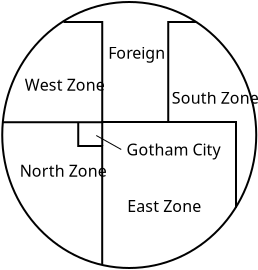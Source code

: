 <?xml version="1.0" encoding="UTF-8"?>
<dia:diagram xmlns:dia="http://www.lysator.liu.se/~alla/dia/">
  <dia:layer name="Fons" visible="true">
    <dia:object type="Standard - Ellipse" version="0" id="O0">
      <dia:attribute name="obj_pos">
        <dia:point val="6.15,2.5"/>
      </dia:attribute>
      <dia:attribute name="obj_bb">
        <dia:rectangle val="6.1,2.45;18.9,15.85"/>
      </dia:attribute>
      <dia:attribute name="elem_corner">
        <dia:point val="6.15,2.5"/>
      </dia:attribute>
      <dia:attribute name="elem_width">
        <dia:real val="12.7"/>
      </dia:attribute>
      <dia:attribute name="elem_height">
        <dia:real val="13.3"/>
      </dia:attribute>
    </dia:object>
    <dia:object type="Standard - ZigZagLine" version="0" id="O1">
      <dia:attribute name="obj_pos">
        <dia:point val="9.213,3.5"/>
      </dia:attribute>
      <dia:attribute name="obj_bb">
        <dia:rectangle val="6.088,3.45;11.2,8.562"/>
      </dia:attribute>
      <dia:attribute name="orth_points">
        <dia:point val="9.213,3.5"/>
        <dia:point val="11.15,3.5"/>
        <dia:point val="11.15,8.512"/>
        <dia:point val="6.138,8.512"/>
      </dia:attribute>
      <dia:attribute name="orth_orient">
        <dia:enum val="0"/>
        <dia:enum val="1"/>
        <dia:enum val="0"/>
      </dia:attribute>
      <dia:attribute name="autorouting">
        <dia:boolean val="false"/>
      </dia:attribute>
    </dia:object>
    <dia:object type="Standard - ZigZagLine" version="0" id="O2">
      <dia:attribute name="obj_pos">
        <dia:point val="9.95,8.5"/>
      </dia:attribute>
      <dia:attribute name="obj_bb">
        <dia:rectangle val="9.9,8.45;11.198,15.675"/>
      </dia:attribute>
      <dia:attribute name="orth_points">
        <dia:point val="9.95,8.5"/>
        <dia:point val="9.95,9.7"/>
        <dia:point val="11.148,9.7"/>
        <dia:point val="11.148,15.625"/>
      </dia:attribute>
      <dia:attribute name="orth_orient">
        <dia:enum val="1"/>
        <dia:enum val="0"/>
        <dia:enum val="1"/>
      </dia:attribute>
      <dia:attribute name="autorouting">
        <dia:boolean val="false"/>
      </dia:attribute>
    </dia:object>
    <dia:object type="Standard - ZigZagLine" version="0" id="O3">
      <dia:attribute name="obj_pos">
        <dia:point val="11.15,9.7"/>
      </dia:attribute>
      <dia:attribute name="obj_bb">
        <dia:rectangle val="11.1,8.45;17.888,12.838"/>
      </dia:attribute>
      <dia:attribute name="orth_points">
        <dia:point val="11.15,9.7"/>
        <dia:point val="11.15,8.5"/>
        <dia:point val="17.838,8.5"/>
        <dia:point val="17.838,12.787"/>
      </dia:attribute>
      <dia:attribute name="orth_orient">
        <dia:enum val="1"/>
        <dia:enum val="0"/>
        <dia:enum val="1"/>
      </dia:attribute>
      <dia:attribute name="autorouting">
        <dia:boolean val="false"/>
      </dia:attribute>
    </dia:object>
    <dia:object type="Standard - ZigZagLine" version="0" id="O4">
      <dia:attribute name="obj_pos">
        <dia:point val="14.45,8.5"/>
      </dia:attribute>
      <dia:attribute name="obj_bb">
        <dia:rectangle val="14.4,3.45;15.887,8.5"/>
      </dia:attribute>
      <dia:attribute name="orth_points">
        <dia:point val="14.45,8.5"/>
        <dia:point val="14.45,8.5"/>
        <dia:point val="14.45,3.5"/>
        <dia:point val="15.838,3.5"/>
      </dia:attribute>
      <dia:attribute name="orth_orient">
        <dia:enum val="0"/>
        <dia:enum val="1"/>
        <dia:enum val="0"/>
      </dia:attribute>
      <dia:attribute name="autorouting">
        <dia:boolean val="false"/>
      </dia:attribute>
    </dia:object>
    <dia:object type="Standard - Text" version="0" id="O5">
      <dia:attribute name="obj_pos">
        <dia:point val="12.4,13"/>
      </dia:attribute>
      <dia:attribute name="obj_bb">
        <dia:rectangle val="12.4,12.226;15.774,13.498"/>
      </dia:attribute>
      <dia:attribute name="text">
        <dia:composite type="text">
          <dia:attribute name="string">
            <dia:string>#East Zone#</dia:string>
          </dia:attribute>
          <dia:attribute name="font">
            <dia:font family="sans" style="0" name="Helvetica"/>
          </dia:attribute>
          <dia:attribute name="height">
            <dia:real val="1"/>
          </dia:attribute>
          <dia:attribute name="pos">
            <dia:point val="12.4,13"/>
          </dia:attribute>
          <dia:attribute name="color">
            <dia:color val="#000000"/>
          </dia:attribute>
          <dia:attribute name="alignment">
            <dia:enum val="0"/>
          </dia:attribute>
        </dia:composite>
      </dia:attribute>
    </dia:object>
    <dia:object type="Standard - Text" version="0" id="O6">
      <dia:attribute name="obj_pos">
        <dia:point val="7.272,6.933"/>
      </dia:attribute>
      <dia:attribute name="obj_bb">
        <dia:rectangle val="7.272,6.159;10.796,7.43"/>
      </dia:attribute>
      <dia:attribute name="text">
        <dia:composite type="text">
          <dia:attribute name="string">
            <dia:string>#West Zone#</dia:string>
          </dia:attribute>
          <dia:attribute name="font">
            <dia:font family="sans" style="0" name="Helvetica"/>
          </dia:attribute>
          <dia:attribute name="height">
            <dia:real val="1"/>
          </dia:attribute>
          <dia:attribute name="pos">
            <dia:point val="7.272,6.933"/>
          </dia:attribute>
          <dia:attribute name="color">
            <dia:color val="#000000"/>
          </dia:attribute>
          <dia:attribute name="alignment">
            <dia:enum val="0"/>
          </dia:attribute>
        </dia:composite>
      </dia:attribute>
    </dia:object>
    <dia:object type="Standard - Text" version="0" id="O7">
      <dia:attribute name="obj_pos">
        <dia:point val="14.623,7.583"/>
      </dia:attribute>
      <dia:attribute name="obj_bb">
        <dia:rectangle val="14.623,6.809;18.496,8.08"/>
      </dia:attribute>
      <dia:attribute name="text">
        <dia:composite type="text">
          <dia:attribute name="string">
            <dia:string>#South Zone#</dia:string>
          </dia:attribute>
          <dia:attribute name="font">
            <dia:font family="sans" style="0" name="Helvetica"/>
          </dia:attribute>
          <dia:attribute name="height">
            <dia:real val="1"/>
          </dia:attribute>
          <dia:attribute name="pos">
            <dia:point val="14.623,7.583"/>
          </dia:attribute>
          <dia:attribute name="color">
            <dia:color val="#000000"/>
          </dia:attribute>
          <dia:attribute name="alignment">
            <dia:enum val="0"/>
          </dia:attribute>
        </dia:composite>
      </dia:attribute>
    </dia:object>
    <dia:object type="Standard - Text" version="0" id="O8">
      <dia:attribute name="obj_pos">
        <dia:point val="7.022,11.232"/>
      </dia:attribute>
      <dia:attribute name="obj_bb">
        <dia:rectangle val="7.022,10.459;10.746,11.73"/>
      </dia:attribute>
      <dia:attribute name="text">
        <dia:composite type="text">
          <dia:attribute name="string">
            <dia:string>#North Zone#</dia:string>
          </dia:attribute>
          <dia:attribute name="font">
            <dia:font family="sans" style="0" name="Helvetica"/>
          </dia:attribute>
          <dia:attribute name="height">
            <dia:real val="1"/>
          </dia:attribute>
          <dia:attribute name="pos">
            <dia:point val="7.022,11.232"/>
          </dia:attribute>
          <dia:attribute name="color">
            <dia:color val="#000000"/>
          </dia:attribute>
          <dia:attribute name="alignment">
            <dia:enum val="0"/>
          </dia:attribute>
        </dia:composite>
      </dia:attribute>
    </dia:object>
    <dia:object type="Standard - Text" version="0" id="O9">
      <dia:attribute name="obj_pos">
        <dia:point val="12.36,10.17"/>
      </dia:attribute>
      <dia:attribute name="obj_bb">
        <dia:rectangle val="12.36,9.396;16.434,10.668"/>
      </dia:attribute>
      <dia:attribute name="text">
        <dia:composite type="text">
          <dia:attribute name="string">
            <dia:string>#Gotham City#</dia:string>
          </dia:attribute>
          <dia:attribute name="font">
            <dia:font family="sans" style="0" name="Helvetica"/>
          </dia:attribute>
          <dia:attribute name="height">
            <dia:real val="1"/>
          </dia:attribute>
          <dia:attribute name="pos">
            <dia:point val="12.36,10.17"/>
          </dia:attribute>
          <dia:attribute name="color">
            <dia:color val="#000000"/>
          </dia:attribute>
          <dia:attribute name="alignment">
            <dia:enum val="0"/>
          </dia:attribute>
        </dia:composite>
      </dia:attribute>
    </dia:object>
    <dia:object type="Standard - Line" version="0" id="O10">
      <dia:attribute name="obj_pos">
        <dia:point val="10.85,9.175"/>
      </dia:attribute>
      <dia:attribute name="obj_bb">
        <dia:rectangle val="10.816,9.141;12.134,9.909"/>
      </dia:attribute>
      <dia:attribute name="conn_endpoints">
        <dia:point val="10.85,9.175"/>
        <dia:point val="12.1,9.875"/>
      </dia:attribute>
      <dia:attribute name="numcp">
        <dia:int val="1"/>
      </dia:attribute>
      <dia:attribute name="line_width">
        <dia:real val="0.05"/>
      </dia:attribute>
    </dia:object>
    <dia:object type="Standard - Text" version="0" id="O11">
      <dia:attribute name="obj_pos">
        <dia:point val="11.447,5.339"/>
      </dia:attribute>
      <dia:attribute name="obj_bb">
        <dia:rectangle val="11.447,4.565;13.971,5.836"/>
      </dia:attribute>
      <dia:attribute name="text">
        <dia:composite type="text">
          <dia:attribute name="string">
            <dia:string>#Foreign#</dia:string>
          </dia:attribute>
          <dia:attribute name="font">
            <dia:font family="sans" style="0" name="Helvetica"/>
          </dia:attribute>
          <dia:attribute name="height">
            <dia:real val="1"/>
          </dia:attribute>
          <dia:attribute name="pos">
            <dia:point val="11.447,5.339"/>
          </dia:attribute>
          <dia:attribute name="color">
            <dia:color val="#000000"/>
          </dia:attribute>
          <dia:attribute name="alignment">
            <dia:enum val="0"/>
          </dia:attribute>
        </dia:composite>
      </dia:attribute>
    </dia:object>
  </dia:layer>
</dia:diagram>
